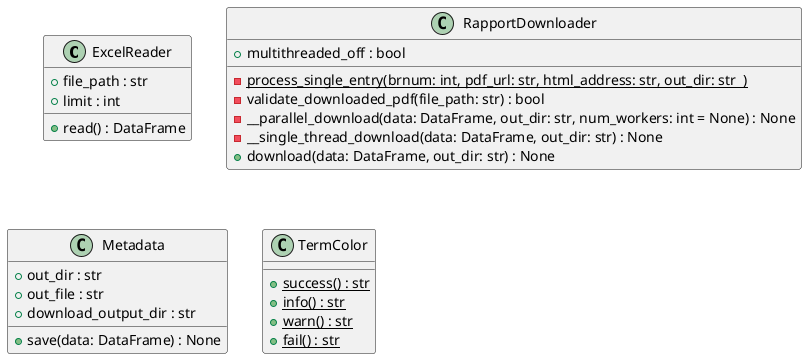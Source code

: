 @startuml @startuml PDFDownloader Class Diagram
class ExcelReader {
    + file_path : str
    + limit : int
    + read() : DataFrame
}
class RapportDownloader {
    + multithreaded_off : bool
    - {static} process_single_entry(brnum: int, pdf_url: str, html_address: str, out_dir: str  )
    - validate_downloaded_pdf(file_path: str) : bool
    - __parallel_download(data: DataFrame, out_dir: str, num_workers: int = None) : None
    - __single_thread_download(data: DataFrame, out_dir: str) : None
    + download(data: DataFrame, out_dir: str) : None
}
class Metadata {
    + out_dir : str
    + out_file : str
    + download_output_dir : str
    + save(data: DataFrame) : None
}
class TermColor {
    + {static} success() : str
    + {static} info() : str
    + {static} warn() : str
    + {static} fail() : str
}
@enduml
